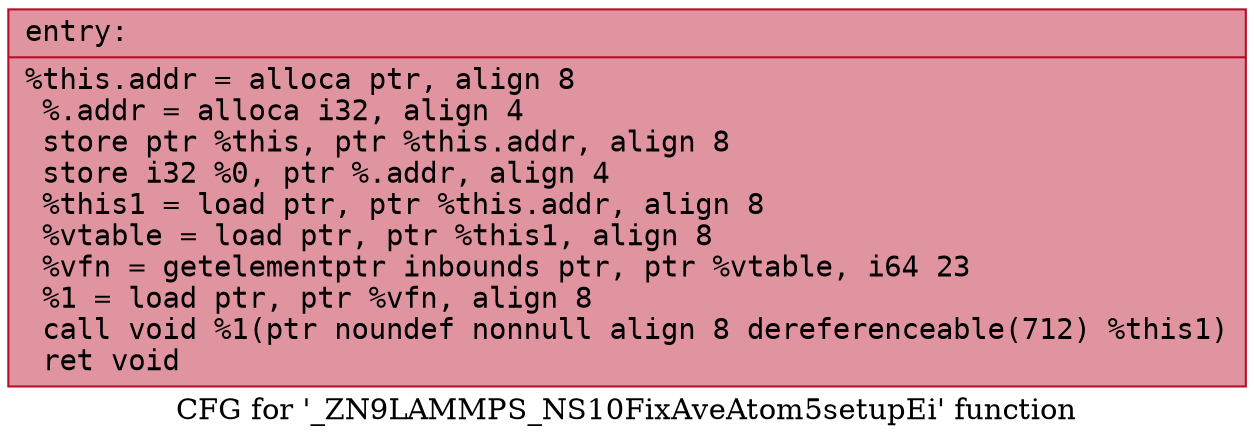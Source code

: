 digraph "CFG for '_ZN9LAMMPS_NS10FixAveAtom5setupEi' function" {
	label="CFG for '_ZN9LAMMPS_NS10FixAveAtom5setupEi' function";

	Node0x55d0866d31e0 [shape=record,color="#b70d28ff", style=filled, fillcolor="#b70d2870" fontname="Courier",label="{entry:\l|  %this.addr = alloca ptr, align 8\l  %.addr = alloca i32, align 4\l  store ptr %this, ptr %this.addr, align 8\l  store i32 %0, ptr %.addr, align 4\l  %this1 = load ptr, ptr %this.addr, align 8\l  %vtable = load ptr, ptr %this1, align 8\l  %vfn = getelementptr inbounds ptr, ptr %vtable, i64 23\l  %1 = load ptr, ptr %vfn, align 8\l  call void %1(ptr noundef nonnull align 8 dereferenceable(712) %this1)\l  ret void\l}"];
}
